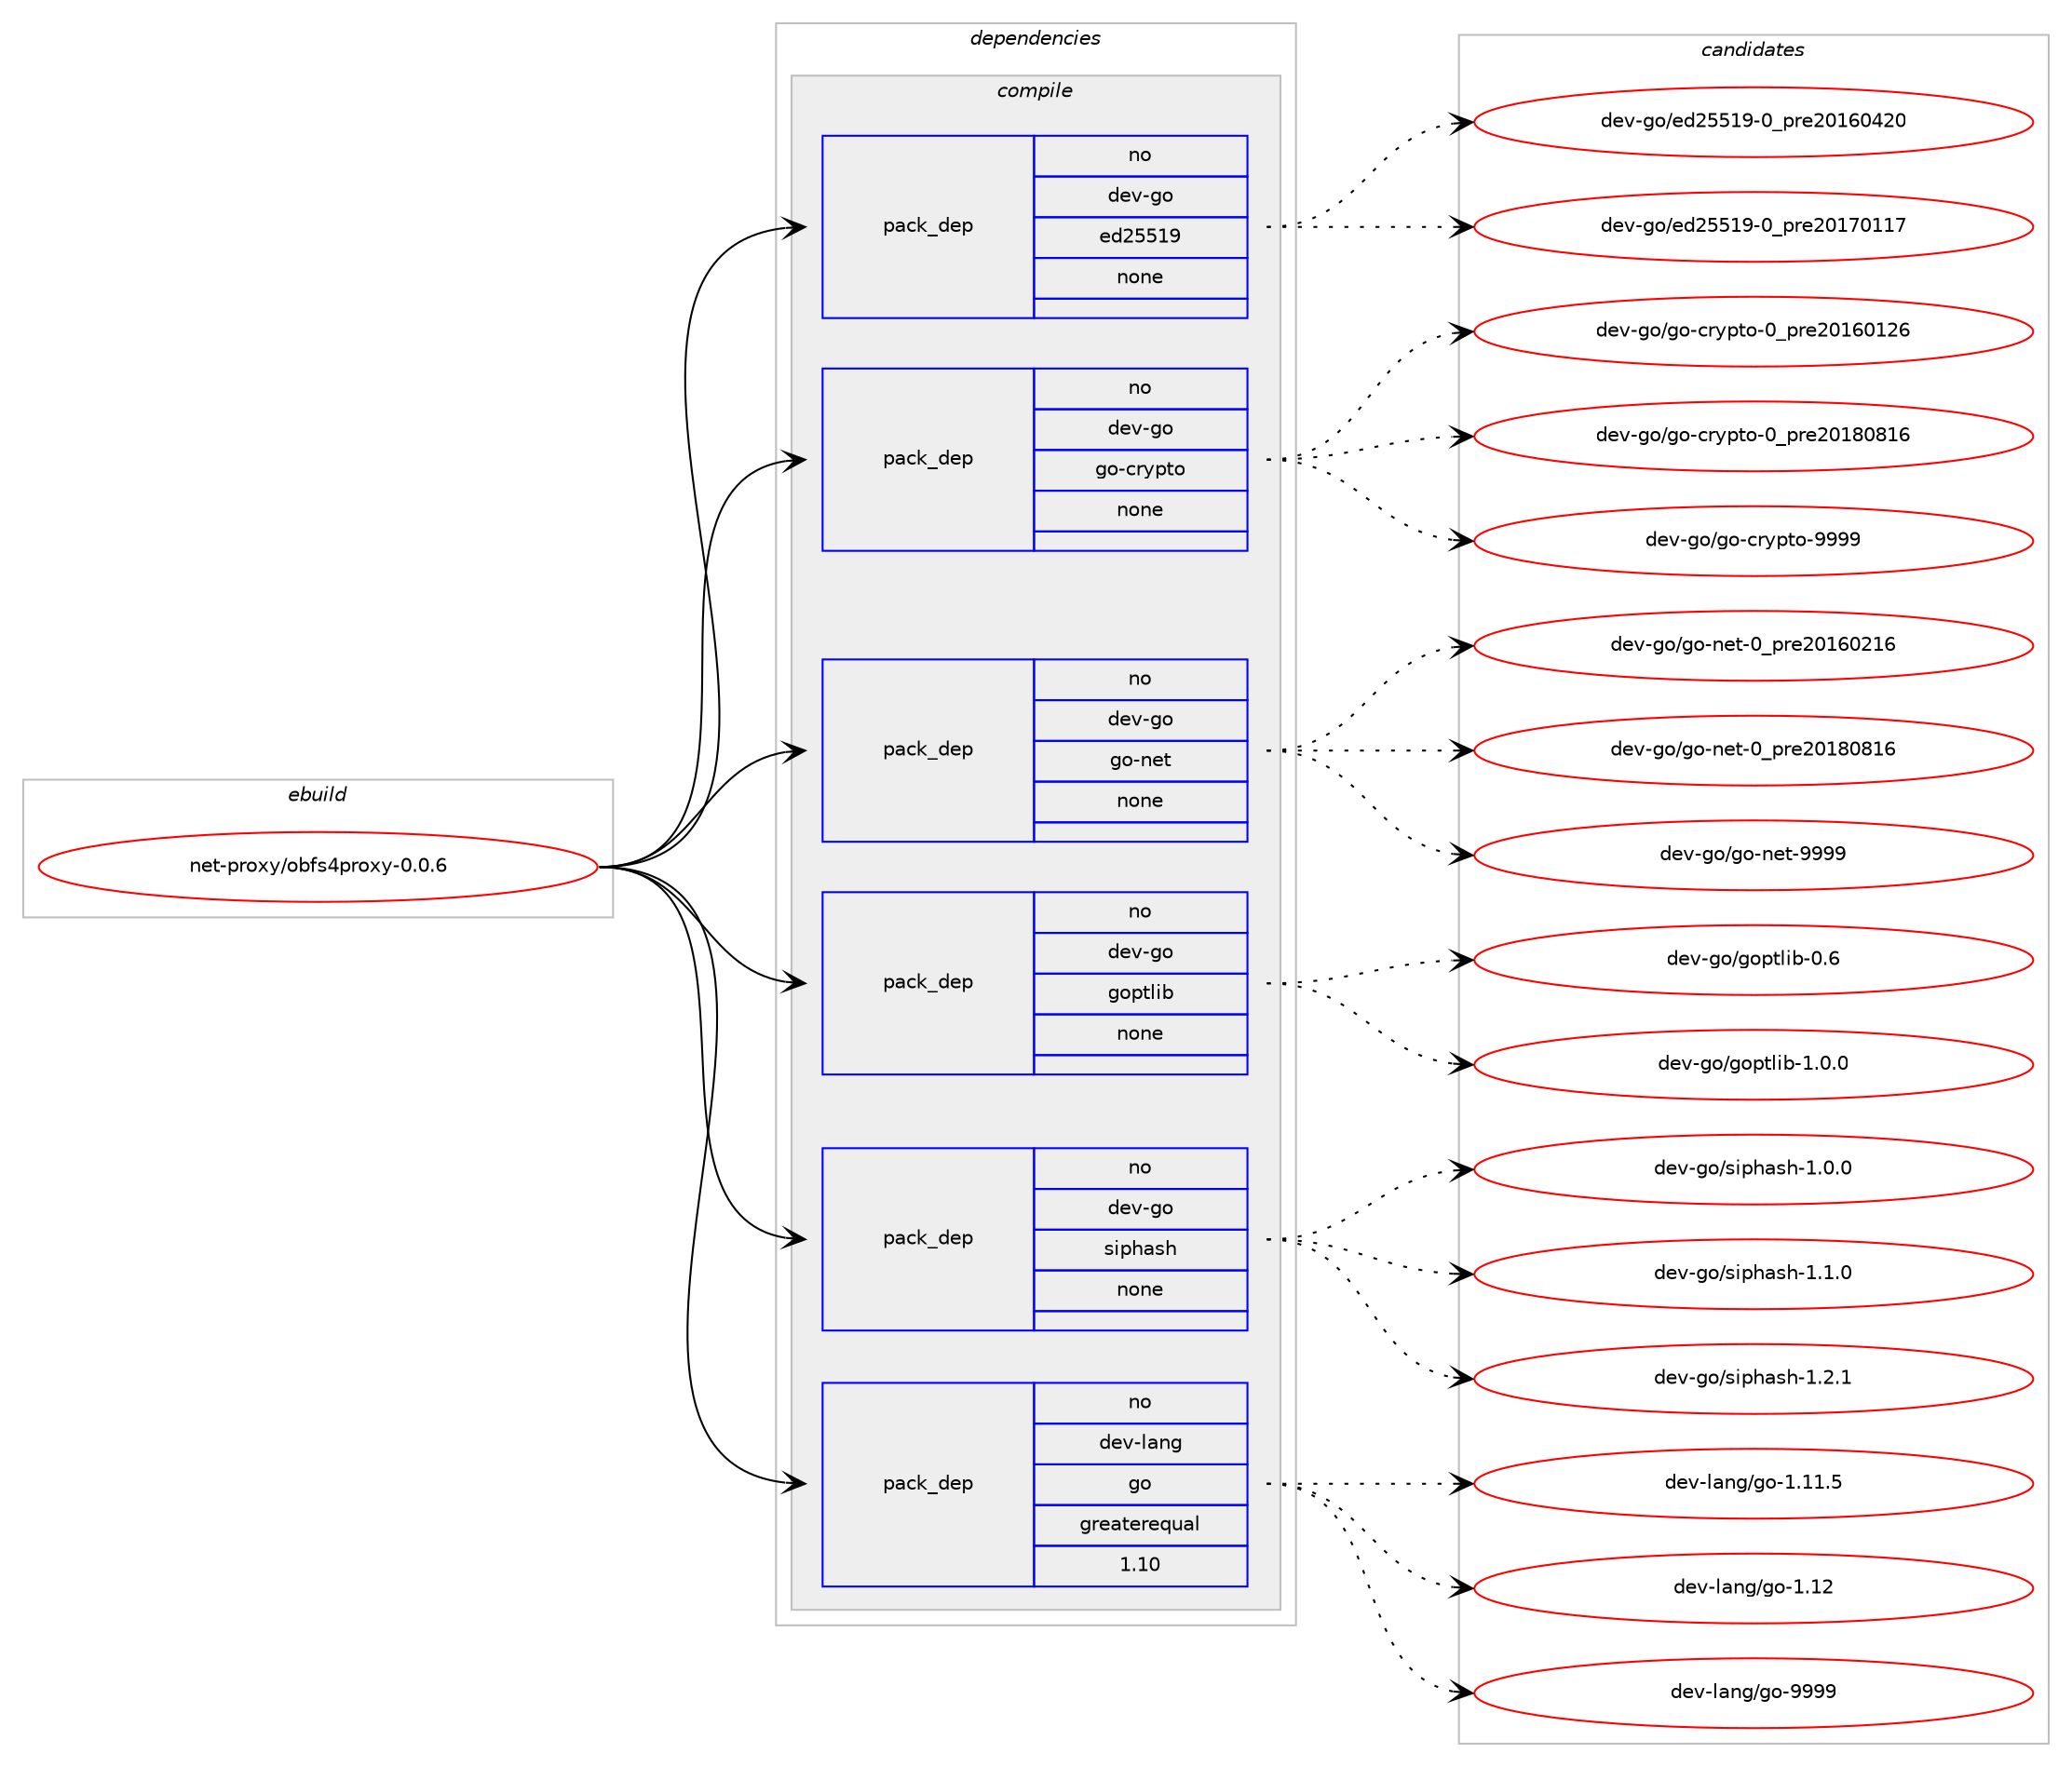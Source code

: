 digraph prolog {

# *************
# Graph options
# *************

newrank=true;
concentrate=true;
compound=true;
graph [rankdir=LR,fontname=Helvetica,fontsize=10,ranksep=1.5];#, ranksep=2.5, nodesep=0.2];
edge  [arrowhead=vee];
node  [fontname=Helvetica,fontsize=10];

# **********
# The ebuild
# **********

subgraph cluster_leftcol {
color=gray;
rank=same;
label=<<i>ebuild</i>>;
id [label="net-proxy/obfs4proxy-0.0.6", color=red, width=4, href="../net-proxy/obfs4proxy-0.0.6.svg"];
}

# ****************
# The dependencies
# ****************

subgraph cluster_midcol {
color=gray;
label=<<i>dependencies</i>>;
subgraph cluster_compile {
fillcolor="#eeeeee";
style=filled;
label=<<i>compile</i>>;
subgraph pack1199728 {
dependency1677734 [label=<<TABLE BORDER="0" CELLBORDER="1" CELLSPACING="0" CELLPADDING="4" WIDTH="220"><TR><TD ROWSPAN="6" CELLPADDING="30">pack_dep</TD></TR><TR><TD WIDTH="110">no</TD></TR><TR><TD>dev-go</TD></TR><TR><TD>ed25519</TD></TR><TR><TD>none</TD></TR><TR><TD></TD></TR></TABLE>>, shape=none, color=blue];
}
id:e -> dependency1677734:w [weight=20,style="solid",arrowhead="vee"];
subgraph pack1199729 {
dependency1677735 [label=<<TABLE BORDER="0" CELLBORDER="1" CELLSPACING="0" CELLPADDING="4" WIDTH="220"><TR><TD ROWSPAN="6" CELLPADDING="30">pack_dep</TD></TR><TR><TD WIDTH="110">no</TD></TR><TR><TD>dev-go</TD></TR><TR><TD>go-crypto</TD></TR><TR><TD>none</TD></TR><TR><TD></TD></TR></TABLE>>, shape=none, color=blue];
}
id:e -> dependency1677735:w [weight=20,style="solid",arrowhead="vee"];
subgraph pack1199730 {
dependency1677736 [label=<<TABLE BORDER="0" CELLBORDER="1" CELLSPACING="0" CELLPADDING="4" WIDTH="220"><TR><TD ROWSPAN="6" CELLPADDING="30">pack_dep</TD></TR><TR><TD WIDTH="110">no</TD></TR><TR><TD>dev-go</TD></TR><TR><TD>go-net</TD></TR><TR><TD>none</TD></TR><TR><TD></TD></TR></TABLE>>, shape=none, color=blue];
}
id:e -> dependency1677736:w [weight=20,style="solid",arrowhead="vee"];
subgraph pack1199731 {
dependency1677737 [label=<<TABLE BORDER="0" CELLBORDER="1" CELLSPACING="0" CELLPADDING="4" WIDTH="220"><TR><TD ROWSPAN="6" CELLPADDING="30">pack_dep</TD></TR><TR><TD WIDTH="110">no</TD></TR><TR><TD>dev-go</TD></TR><TR><TD>goptlib</TD></TR><TR><TD>none</TD></TR><TR><TD></TD></TR></TABLE>>, shape=none, color=blue];
}
id:e -> dependency1677737:w [weight=20,style="solid",arrowhead="vee"];
subgraph pack1199732 {
dependency1677738 [label=<<TABLE BORDER="0" CELLBORDER="1" CELLSPACING="0" CELLPADDING="4" WIDTH="220"><TR><TD ROWSPAN="6" CELLPADDING="30">pack_dep</TD></TR><TR><TD WIDTH="110">no</TD></TR><TR><TD>dev-go</TD></TR><TR><TD>siphash</TD></TR><TR><TD>none</TD></TR><TR><TD></TD></TR></TABLE>>, shape=none, color=blue];
}
id:e -> dependency1677738:w [weight=20,style="solid",arrowhead="vee"];
subgraph pack1199733 {
dependency1677739 [label=<<TABLE BORDER="0" CELLBORDER="1" CELLSPACING="0" CELLPADDING="4" WIDTH="220"><TR><TD ROWSPAN="6" CELLPADDING="30">pack_dep</TD></TR><TR><TD WIDTH="110">no</TD></TR><TR><TD>dev-lang</TD></TR><TR><TD>go</TD></TR><TR><TD>greaterequal</TD></TR><TR><TD>1.10</TD></TR></TABLE>>, shape=none, color=blue];
}
id:e -> dependency1677739:w [weight=20,style="solid",arrowhead="vee"];
}
subgraph cluster_compileandrun {
fillcolor="#eeeeee";
style=filled;
label=<<i>compile and run</i>>;
}
subgraph cluster_run {
fillcolor="#eeeeee";
style=filled;
label=<<i>run</i>>;
}
}

# **************
# The candidates
# **************

subgraph cluster_choices {
rank=same;
color=gray;
label=<<i>candidates</i>>;

subgraph choice1199728 {
color=black;
nodesep=1;
choice100101118451031114710110050535349574548951121141015048495448525048 [label="dev-go/ed25519-0_pre20160420", color=red, width=4,href="../dev-go/ed25519-0_pre20160420.svg"];
choice100101118451031114710110050535349574548951121141015048495548494955 [label="dev-go/ed25519-0_pre20170117", color=red, width=4,href="../dev-go/ed25519-0_pre20170117.svg"];
dependency1677734:e -> choice100101118451031114710110050535349574548951121141015048495448525048:w [style=dotted,weight="100"];
dependency1677734:e -> choice100101118451031114710110050535349574548951121141015048495548494955:w [style=dotted,weight="100"];
}
subgraph choice1199729 {
color=black;
nodesep=1;
choice100101118451031114710311145991141211121161114548951121141015048495448495054 [label="dev-go/go-crypto-0_pre20160126", color=red, width=4,href="../dev-go/go-crypto-0_pre20160126.svg"];
choice100101118451031114710311145991141211121161114548951121141015048495648564954 [label="dev-go/go-crypto-0_pre20180816", color=red, width=4,href="../dev-go/go-crypto-0_pre20180816.svg"];
choice100101118451031114710311145991141211121161114557575757 [label="dev-go/go-crypto-9999", color=red, width=4,href="../dev-go/go-crypto-9999.svg"];
dependency1677735:e -> choice100101118451031114710311145991141211121161114548951121141015048495448495054:w [style=dotted,weight="100"];
dependency1677735:e -> choice100101118451031114710311145991141211121161114548951121141015048495648564954:w [style=dotted,weight="100"];
dependency1677735:e -> choice100101118451031114710311145991141211121161114557575757:w [style=dotted,weight="100"];
}
subgraph choice1199730 {
color=black;
nodesep=1;
choice1001011184510311147103111451101011164548951121141015048495448504954 [label="dev-go/go-net-0_pre20160216", color=red, width=4,href="../dev-go/go-net-0_pre20160216.svg"];
choice1001011184510311147103111451101011164548951121141015048495648564954 [label="dev-go/go-net-0_pre20180816", color=red, width=4,href="../dev-go/go-net-0_pre20180816.svg"];
choice1001011184510311147103111451101011164557575757 [label="dev-go/go-net-9999", color=red, width=4,href="../dev-go/go-net-9999.svg"];
dependency1677736:e -> choice1001011184510311147103111451101011164548951121141015048495448504954:w [style=dotted,weight="100"];
dependency1677736:e -> choice1001011184510311147103111451101011164548951121141015048495648564954:w [style=dotted,weight="100"];
dependency1677736:e -> choice1001011184510311147103111451101011164557575757:w [style=dotted,weight="100"];
}
subgraph choice1199731 {
color=black;
nodesep=1;
choice10010111845103111471031111121161081059845484654 [label="dev-go/goptlib-0.6", color=red, width=4,href="../dev-go/goptlib-0.6.svg"];
choice100101118451031114710311111211610810598454946484648 [label="dev-go/goptlib-1.0.0", color=red, width=4,href="../dev-go/goptlib-1.0.0.svg"];
dependency1677737:e -> choice10010111845103111471031111121161081059845484654:w [style=dotted,weight="100"];
dependency1677737:e -> choice100101118451031114710311111211610810598454946484648:w [style=dotted,weight="100"];
}
subgraph choice1199732 {
color=black;
nodesep=1;
choice100101118451031114711510511210497115104454946484648 [label="dev-go/siphash-1.0.0", color=red, width=4,href="../dev-go/siphash-1.0.0.svg"];
choice100101118451031114711510511210497115104454946494648 [label="dev-go/siphash-1.1.0", color=red, width=4,href="../dev-go/siphash-1.1.0.svg"];
choice100101118451031114711510511210497115104454946504649 [label="dev-go/siphash-1.2.1", color=red, width=4,href="../dev-go/siphash-1.2.1.svg"];
dependency1677738:e -> choice100101118451031114711510511210497115104454946484648:w [style=dotted,weight="100"];
dependency1677738:e -> choice100101118451031114711510511210497115104454946494648:w [style=dotted,weight="100"];
dependency1677738:e -> choice100101118451031114711510511210497115104454946504649:w [style=dotted,weight="100"];
}
subgraph choice1199733 {
color=black;
nodesep=1;
choice10010111845108971101034710311145494649494653 [label="dev-lang/go-1.11.5", color=red, width=4,href="../dev-lang/go-1.11.5.svg"];
choice1001011184510897110103471031114549464950 [label="dev-lang/go-1.12", color=red, width=4,href="../dev-lang/go-1.12.svg"];
choice1001011184510897110103471031114557575757 [label="dev-lang/go-9999", color=red, width=4,href="../dev-lang/go-9999.svg"];
dependency1677739:e -> choice10010111845108971101034710311145494649494653:w [style=dotted,weight="100"];
dependency1677739:e -> choice1001011184510897110103471031114549464950:w [style=dotted,weight="100"];
dependency1677739:e -> choice1001011184510897110103471031114557575757:w [style=dotted,weight="100"];
}
}

}
